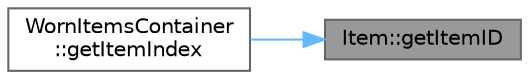 digraph "Item::getItemID"
{
 // LATEX_PDF_SIZE
  bgcolor="transparent";
  edge [fontname=Helvetica,fontsize=10,labelfontname=Helvetica,labelfontsize=10];
  node [fontname=Helvetica,fontsize=10,shape=box,height=0.2,width=0.4];
  rankdir="RL";
  Node1 [id="Node000001",label="Item::getItemID",height=0.2,width=0.4,color="gray40", fillcolor="grey60", style="filled", fontcolor="black",tooltip="Get the Item ID atrribute of the Item object."];
  Node1 -> Node2 [id="edge1_Node000001_Node000002",dir="back",color="steelblue1",style="solid",tooltip=" "];
  Node2 [id="Node000002",label="WornItemsContainer\l::getItemIndex",height=0.2,width=0.4,color="grey40", fillcolor="white", style="filled",URL="$class_worn_items_container.html#add38998b5b3900567fcab4a75d0bfd89",tooltip="Method to get the index of an Item object in the current WornItemsContainer object."];
}
